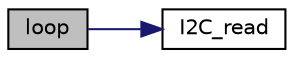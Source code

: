 digraph "loop"
{
  edge [fontname="Helvetica",fontsize="10",labelfontname="Helvetica",labelfontsize="10"];
  node [fontname="Helvetica",fontsize="10",shape=record];
  rankdir="LR";
  Node27 [label="loop",height=0.2,width=0.4,color="black", fillcolor="grey75", style="filled", fontcolor="black"];
  Node27 -> Node28 [color="midnightblue",fontsize="10",style="solid",fontname="Helvetica"];
  Node28 [label="I2C_read",height=0.2,width=0.4,color="black", fillcolor="white", style="filled",URL="$ci2c_8c.html#ad5e4a006f6cea5844a810fab30b40f87",tooltip="This function reads data from the address specified and stores this data in the area provided by the ..."];
}
